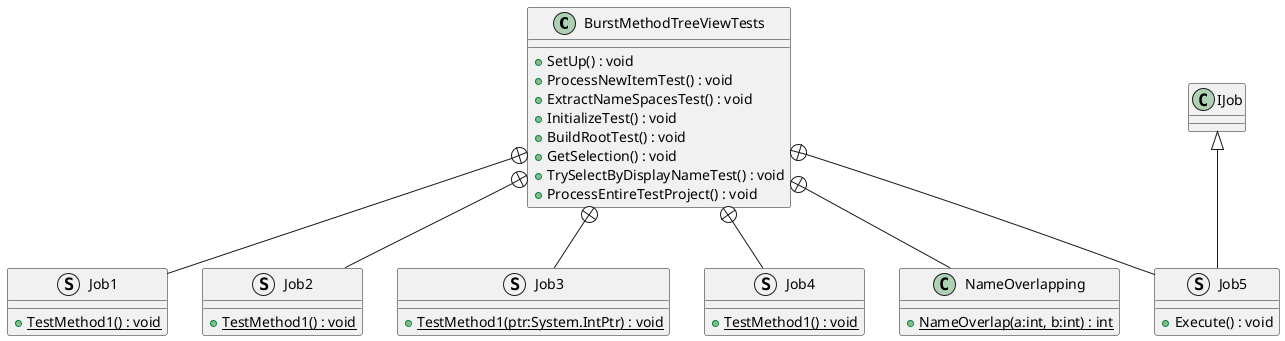 @startuml
class BurstMethodTreeViewTests {
    + SetUp() : void
    + ProcessNewItemTest() : void
    + ExtractNameSpacesTest() : void
    + InitializeTest() : void
    + BuildRootTest() : void
    + GetSelection() : void
    + TrySelectByDisplayNameTest() : void
    + ProcessEntireTestProject() : void
}
struct Job1 {
    + {static} TestMethod1() : void
}
struct Job2 {
    + {static} TestMethod1() : void
}
struct Job3 {
    + {static} TestMethod1(ptr:System.IntPtr) : void
}
struct Job4 {
    + {static} TestMethod1() : void
}
struct Job5 {
    + Execute() : void
}
class NameOverlapping {
    + {static} NameOverlap(a:int, b:int) : int
}
BurstMethodTreeViewTests +-- Job1
BurstMethodTreeViewTests +-- Job2
BurstMethodTreeViewTests +-- Job3
BurstMethodTreeViewTests +-- Job4
BurstMethodTreeViewTests +-- Job5
IJob <|-- Job5
BurstMethodTreeViewTests +-- NameOverlapping
@enduml
